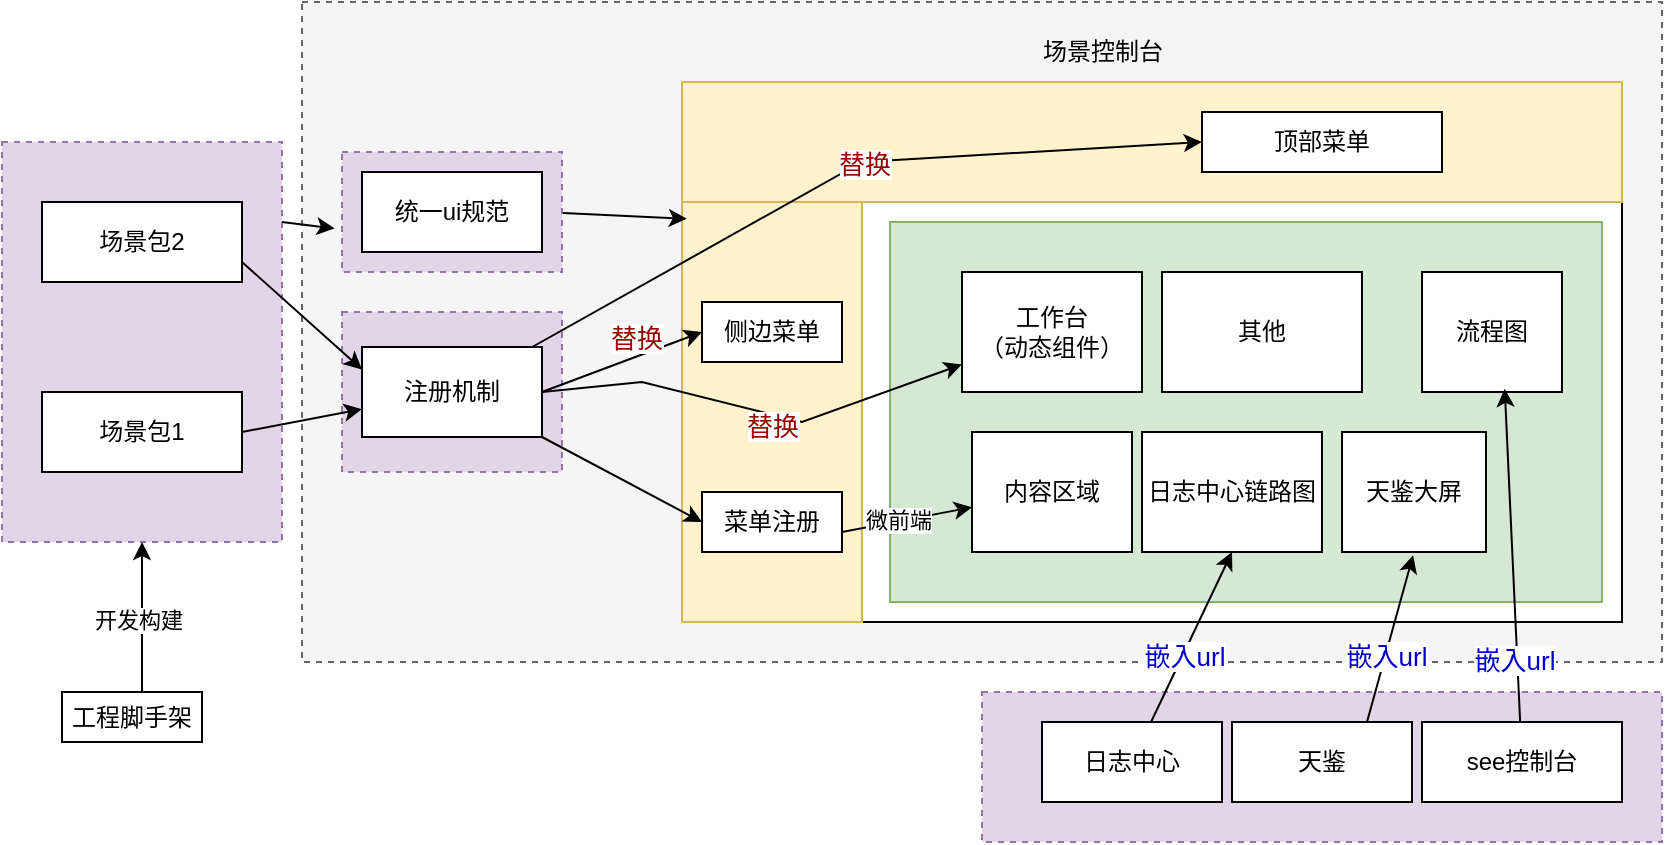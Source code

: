 <mxfile version="24.7.14">
  <diagram name="第 1 页" id="cqhHoukOKBnEsIwZ5uYo">
    <mxGraphModel dx="1050" dy="574" grid="1" gridSize="10" guides="1" tooltips="1" connect="1" arrows="1" fold="1" page="1" pageScale="1" pageWidth="827" pageHeight="1169" math="0" shadow="0">
      <root>
        <mxCell id="0" />
        <mxCell id="1" parent="0" />
        <mxCell id="mE_IgQp_bbBxzPFS58c7-73" value="" style="rounded=0;whiteSpace=wrap;html=1;fillColor=#f5f5f5;strokeColor=#666666;dashed=1;fontColor=#333333;" vertex="1" parent="1">
          <mxGeometry x="280" y="210" width="680" height="330" as="geometry" />
        </mxCell>
        <mxCell id="mE_IgQp_bbBxzPFS58c7-72" value="" style="rounded=0;whiteSpace=wrap;html=1;fillColor=#e1d5e7;strokeColor=#9673a6;dashed=1;" vertex="1" parent="1">
          <mxGeometry x="620" y="555" width="340" height="75" as="geometry" />
        </mxCell>
        <mxCell id="mE_IgQp_bbBxzPFS58c7-62" value="" style="rounded=0;whiteSpace=wrap;html=1;fillColor=#e1d5e7;strokeColor=#9673a6;dashed=1;" vertex="1" parent="1">
          <mxGeometry x="300" y="365" width="110" height="80" as="geometry" />
        </mxCell>
        <mxCell id="mE_IgQp_bbBxzPFS58c7-61" value="" style="rounded=0;whiteSpace=wrap;html=1;fillColor=#e1d5e7;strokeColor=#9673a6;dashed=1;" vertex="1" parent="1">
          <mxGeometry x="130" y="280" width="140" height="200" as="geometry" />
        </mxCell>
        <mxCell id="mE_IgQp_bbBxzPFS58c7-2" value="" style="rounded=0;whiteSpace=wrap;html=1;" vertex="1" parent="1">
          <mxGeometry x="470" y="250" width="470" height="270" as="geometry" />
        </mxCell>
        <mxCell id="mE_IgQp_bbBxzPFS58c7-3" value="" style="rounded=0;whiteSpace=wrap;html=1;fillColor=#fff2cc;strokeColor=#d6b656;" vertex="1" parent="1">
          <mxGeometry x="470" y="250" width="470" height="60" as="geometry" />
        </mxCell>
        <mxCell id="mE_IgQp_bbBxzPFS58c7-4" value="" style="rounded=0;whiteSpace=wrap;html=1;fillColor=#fff2cc;strokeColor=#d6b656;" vertex="1" parent="1">
          <mxGeometry x="470" y="310" width="90" height="210" as="geometry" />
        </mxCell>
        <mxCell id="mE_IgQp_bbBxzPFS58c7-5" value="顶部菜单" style="rounded=0;whiteSpace=wrap;html=1;" vertex="1" parent="1">
          <mxGeometry x="730" y="265" width="120" height="30" as="geometry" />
        </mxCell>
        <mxCell id="mE_IgQp_bbBxzPFS58c7-6" value="侧边菜单" style="rounded=0;whiteSpace=wrap;html=1;" vertex="1" parent="1">
          <mxGeometry x="480" y="360" width="70" height="30" as="geometry" />
        </mxCell>
        <mxCell id="mE_IgQp_bbBxzPFS58c7-8" value="场景包1" style="rounded=0;whiteSpace=wrap;html=1;" vertex="1" parent="1">
          <mxGeometry x="150" y="405" width="100" height="40" as="geometry" />
        </mxCell>
        <mxCell id="mE_IgQp_bbBxzPFS58c7-14" value="场景包2" style="rounded=0;whiteSpace=wrap;html=1;" vertex="1" parent="1">
          <mxGeometry x="150" y="310" width="100" height="40" as="geometry" />
        </mxCell>
        <mxCell id="mE_IgQp_bbBxzPFS58c7-24" value="注册机制" style="rounded=0;whiteSpace=wrap;html=1;" vertex="1" parent="1">
          <mxGeometry x="310" y="382.5" width="90" height="45" as="geometry" />
        </mxCell>
        <mxCell id="mE_IgQp_bbBxzPFS58c7-25" value="" style="endArrow=classic;html=1;rounded=0;exitX=1;exitY=0.75;exitDx=0;exitDy=0;entryX=0;entryY=0.25;entryDx=0;entryDy=0;" edge="1" parent="1" source="mE_IgQp_bbBxzPFS58c7-14" target="mE_IgQp_bbBxzPFS58c7-24">
          <mxGeometry width="50" height="50" relative="1" as="geometry">
            <mxPoint x="190" y="325" as="sourcePoint" />
            <mxPoint x="280" y="360" as="targetPoint" />
            <Array as="points" />
          </mxGeometry>
        </mxCell>
        <mxCell id="mE_IgQp_bbBxzPFS58c7-31" value="" style="endArrow=classic;html=1;rounded=0;entryX=0.553;entryY=0.5;entryDx=0;entryDy=0;entryPerimeter=0;" edge="1" parent="1" source="mE_IgQp_bbBxzPFS58c7-24" target="mE_IgQp_bbBxzPFS58c7-3">
          <mxGeometry width="50" height="50" relative="1" as="geometry">
            <mxPoint x="400" y="365" as="sourcePoint" />
            <mxPoint x="710" y="280" as="targetPoint" />
            <Array as="points">
              <mxPoint x="560" y="290" />
            </Array>
          </mxGeometry>
        </mxCell>
        <mxCell id="mE_IgQp_bbBxzPFS58c7-37" value="替换" style="edgeLabel;html=1;align=center;verticalAlign=middle;resizable=0;points=[];fontSize=13;fontColor=#990000;" vertex="1" connectable="0" parent="mE_IgQp_bbBxzPFS58c7-31">
          <mxGeometry x="-0.026" y="3" relative="1" as="geometry">
            <mxPoint x="14" y="-4" as="offset" />
          </mxGeometry>
        </mxCell>
        <mxCell id="mE_IgQp_bbBxzPFS58c7-33" value="" style="rounded=0;whiteSpace=wrap;html=1;fillColor=#d5e8d4;strokeColor=#82b366;" vertex="1" parent="1">
          <mxGeometry x="574" y="320" width="356" height="190" as="geometry" />
        </mxCell>
        <mxCell id="mE_IgQp_bbBxzPFS58c7-35" value="" style="endArrow=classic;html=1;rounded=0;exitX=1;exitY=0.5;exitDx=0;exitDy=0;" edge="1" parent="1" source="mE_IgQp_bbBxzPFS58c7-24" target="mE_IgQp_bbBxzPFS58c7-39">
          <mxGeometry width="50" height="50" relative="1" as="geometry">
            <mxPoint x="320" y="150" as="sourcePoint" />
            <mxPoint x="403.077" y="250" as="targetPoint" />
            <Array as="points">
              <mxPoint x="450" y="400" />
              <mxPoint x="530" y="420" />
            </Array>
          </mxGeometry>
        </mxCell>
        <mxCell id="mE_IgQp_bbBxzPFS58c7-44" value="替换" style="edgeLabel;html=1;align=center;verticalAlign=middle;resizable=0;points=[];fontSize=13;fontColor=#990000;" vertex="1" connectable="0" parent="mE_IgQp_bbBxzPFS58c7-35">
          <mxGeometry x="0.072" y="4" relative="1" as="geometry">
            <mxPoint y="10" as="offset" />
          </mxGeometry>
        </mxCell>
        <mxCell id="mE_IgQp_bbBxzPFS58c7-39" value="工作台&lt;br&gt;（动态组件）" style="rounded=0;whiteSpace=wrap;html=1;" vertex="1" parent="1">
          <mxGeometry x="610" y="345" width="90" height="60" as="geometry" />
        </mxCell>
        <mxCell id="mE_IgQp_bbBxzPFS58c7-51" value="菜单注册" style="rounded=0;whiteSpace=wrap;html=1;" vertex="1" parent="1">
          <mxGeometry x="480" y="455" width="70" height="30" as="geometry" />
        </mxCell>
        <mxCell id="mE_IgQp_bbBxzPFS58c7-53" value="" style="endArrow=classic;html=1;rounded=0;exitX=1;exitY=0.5;exitDx=0;exitDy=0;entryX=0;entryY=0.5;entryDx=0;entryDy=0;" edge="1" parent="1" source="mE_IgQp_bbBxzPFS58c7-24" target="mE_IgQp_bbBxzPFS58c7-6">
          <mxGeometry width="50" height="50" relative="1" as="geometry">
            <mxPoint x="380" y="345" as="sourcePoint" />
            <mxPoint x="470" y="380" as="targetPoint" />
            <Array as="points" />
          </mxGeometry>
        </mxCell>
        <mxCell id="mE_IgQp_bbBxzPFS58c7-54" value="替换" style="edgeLabel;html=1;align=center;verticalAlign=middle;resizable=0;points=[];fontSize=13;fontColor=#990000;" vertex="1" connectable="0" parent="mE_IgQp_bbBxzPFS58c7-53">
          <mxGeometry x="0.57" y="2" relative="1" as="geometry">
            <mxPoint x="-15" y="-2" as="offset" />
          </mxGeometry>
        </mxCell>
        <mxCell id="mE_IgQp_bbBxzPFS58c7-55" value="" style="endArrow=classic;html=1;rounded=0;exitX=1;exitY=0.5;exitDx=0;exitDy=0;" edge="1" parent="1" source="mE_IgQp_bbBxzPFS58c7-8" target="mE_IgQp_bbBxzPFS58c7-24">
          <mxGeometry width="50" height="50" relative="1" as="geometry">
            <mxPoint x="230" y="320" as="sourcePoint" />
            <mxPoint x="320" y="355" as="targetPoint" />
            <Array as="points" />
          </mxGeometry>
        </mxCell>
        <mxCell id="mE_IgQp_bbBxzPFS58c7-56" value="" style="endArrow=classic;html=1;rounded=0;entryX=0;entryY=0.5;entryDx=0;entryDy=0;exitX=1;exitY=1;exitDx=0;exitDy=0;" edge="1" parent="1" source="mE_IgQp_bbBxzPFS58c7-24" target="mE_IgQp_bbBxzPFS58c7-51">
          <mxGeometry width="50" height="50" relative="1" as="geometry">
            <mxPoint x="364" y="505" as="sourcePoint" />
            <mxPoint x="414" y="455" as="targetPoint" />
          </mxGeometry>
        </mxCell>
        <mxCell id="mE_IgQp_bbBxzPFS58c7-57" value="流程图" style="rounded=0;whiteSpace=wrap;html=1;" vertex="1" parent="1">
          <mxGeometry x="840" y="345" width="70" height="60" as="geometry" />
        </mxCell>
        <mxCell id="mE_IgQp_bbBxzPFS58c7-58" value="see控制台" style="rounded=0;whiteSpace=wrap;html=1;" vertex="1" parent="1">
          <mxGeometry x="840" y="570" width="100" height="40" as="geometry" />
        </mxCell>
        <mxCell id="mE_IgQp_bbBxzPFS58c7-59" value="" style="endArrow=classic;html=1;rounded=0;entryX=0.591;entryY=0.974;entryDx=0;entryDy=0;entryPerimeter=0;" edge="1" parent="1" source="mE_IgQp_bbBxzPFS58c7-58" target="mE_IgQp_bbBxzPFS58c7-57">
          <mxGeometry width="50" height="50" relative="1" as="geometry">
            <mxPoint x="910" y="570" as="sourcePoint" />
            <mxPoint x="890" y="485" as="targetPoint" />
          </mxGeometry>
        </mxCell>
        <mxCell id="mE_IgQp_bbBxzPFS58c7-60" value="嵌入url" style="edgeLabel;html=1;align=center;verticalAlign=middle;resizable=0;points=[];fontSize=13;fontColor=#0000CC;" vertex="1" connectable="0" parent="mE_IgQp_bbBxzPFS58c7-59">
          <mxGeometry x="-0.21" relative="1" as="geometry">
            <mxPoint y="35" as="offset" />
          </mxGeometry>
        </mxCell>
        <mxCell id="mE_IgQp_bbBxzPFS58c7-63" value="日志中心链路图" style="rounded=0;whiteSpace=wrap;html=1;" vertex="1" parent="1">
          <mxGeometry x="700" y="425" width="90" height="60" as="geometry" />
        </mxCell>
        <mxCell id="mE_IgQp_bbBxzPFS58c7-64" value="日志中心" style="rounded=0;whiteSpace=wrap;html=1;" vertex="1" parent="1">
          <mxGeometry x="650" y="570" width="90" height="40" as="geometry" />
        </mxCell>
        <mxCell id="mE_IgQp_bbBxzPFS58c7-65" value="" style="endArrow=classic;html=1;rounded=0;entryX=0.5;entryY=1;entryDx=0;entryDy=0;" edge="1" parent="1" source="mE_IgQp_bbBxzPFS58c7-64" target="mE_IgQp_bbBxzPFS58c7-63">
          <mxGeometry width="50" height="50" relative="1" as="geometry">
            <mxPoint x="685" y="570" as="sourcePoint" />
            <mxPoint x="675" y="485" as="targetPoint" />
          </mxGeometry>
        </mxCell>
        <mxCell id="mE_IgQp_bbBxzPFS58c7-66" value="嵌入url" style="edgeLabel;html=1;align=center;verticalAlign=middle;resizable=0;points=[];fontSize=13;fontColor=#0000CC;" vertex="1" connectable="0" parent="mE_IgQp_bbBxzPFS58c7-65">
          <mxGeometry x="-0.21" relative="1" as="geometry">
            <mxPoint as="offset" />
          </mxGeometry>
        </mxCell>
        <mxCell id="mE_IgQp_bbBxzPFS58c7-67" value="天鉴" style="rounded=0;whiteSpace=wrap;html=1;" vertex="1" parent="1">
          <mxGeometry x="745" y="570" width="90" height="40" as="geometry" />
        </mxCell>
        <mxCell id="mE_IgQp_bbBxzPFS58c7-68" value="天鉴大屏" style="rounded=0;whiteSpace=wrap;html=1;" vertex="1" parent="1">
          <mxGeometry x="800" y="425" width="72" height="60" as="geometry" />
        </mxCell>
        <mxCell id="mE_IgQp_bbBxzPFS58c7-69" value="其他" style="rounded=0;whiteSpace=wrap;html=1;" vertex="1" parent="1">
          <mxGeometry x="710" y="345" width="100" height="60" as="geometry" />
        </mxCell>
        <mxCell id="mE_IgQp_bbBxzPFS58c7-70" value="" style="endArrow=classic;html=1;rounded=0;entryX=1;entryY=0.5;entryDx=0;entryDy=0;exitX=0.75;exitY=0;exitDx=0;exitDy=0;" edge="1" parent="1" source="mE_IgQp_bbBxzPFS58c7-67">
          <mxGeometry width="50" height="50" relative="1" as="geometry">
            <mxPoint x="835.55" y="570" as="sourcePoint" />
            <mxPoint x="835.55" y="486.6" as="targetPoint" />
          </mxGeometry>
        </mxCell>
        <mxCell id="mE_IgQp_bbBxzPFS58c7-71" value="嵌入url" style="edgeLabel;html=1;align=center;verticalAlign=middle;resizable=0;points=[];fontSize=13;fontColor=#0000CC;" vertex="1" connectable="0" parent="mE_IgQp_bbBxzPFS58c7-70">
          <mxGeometry x="-0.21" relative="1" as="geometry">
            <mxPoint as="offset" />
          </mxGeometry>
        </mxCell>
        <mxCell id="mE_IgQp_bbBxzPFS58c7-75" value="场景控制台" style="text;html=1;align=center;verticalAlign=middle;resizable=0;points=[];autosize=1;strokeColor=none;fillColor=none;" vertex="1" parent="1">
          <mxGeometry x="640" y="220" width="80" height="30" as="geometry" />
        </mxCell>
        <mxCell id="mE_IgQp_bbBxzPFS58c7-76" value="内容区域" style="rounded=0;whiteSpace=wrap;html=1;" vertex="1" parent="1">
          <mxGeometry x="615" y="425" width="80" height="60" as="geometry" />
        </mxCell>
        <mxCell id="mE_IgQp_bbBxzPFS58c7-78" value="" style="endArrow=classic;html=1;rounded=0;" edge="1" parent="1" target="mE_IgQp_bbBxzPFS58c7-76">
          <mxGeometry width="50" height="50" relative="1" as="geometry">
            <mxPoint x="550" y="475" as="sourcePoint" />
            <mxPoint x="600" y="425" as="targetPoint" />
          </mxGeometry>
        </mxCell>
        <mxCell id="mE_IgQp_bbBxzPFS58c7-79" value="微前端" style="edgeLabel;html=1;align=center;verticalAlign=middle;resizable=0;points=[];" vertex="1" connectable="0" parent="mE_IgQp_bbBxzPFS58c7-78">
          <mxGeometry x="-0.148" y="1" relative="1" as="geometry">
            <mxPoint as="offset" />
          </mxGeometry>
        </mxCell>
        <mxCell id="mE_IgQp_bbBxzPFS58c7-84" value="" style="endArrow=classic;html=1;rounded=0;entryX=-0.033;entryY=0.637;entryDx=0;entryDy=0;entryPerimeter=0;" edge="1" parent="1" target="mE_IgQp_bbBxzPFS58c7-86">
          <mxGeometry width="50" height="50" relative="1" as="geometry">
            <mxPoint x="270" y="320" as="sourcePoint" />
            <mxPoint x="350" y="355" as="targetPoint" />
            <Array as="points">
              <mxPoint x="270" y="320" />
            </Array>
          </mxGeometry>
        </mxCell>
        <mxCell id="mE_IgQp_bbBxzPFS58c7-85" value="" style="endArrow=classic;html=1;rounded=0;exitX=1;exitY=0.5;exitDx=0;exitDy=0;entryX=0.027;entryY=0.04;entryDx=0;entryDy=0;entryPerimeter=0;" edge="1" parent="1" source="mE_IgQp_bbBxzPFS58c7-81" target="mE_IgQp_bbBxzPFS58c7-4">
          <mxGeometry width="50" height="50" relative="1" as="geometry">
            <mxPoint x="414" y="265" as="sourcePoint" />
            <mxPoint x="614.36" y="195.66" as="targetPoint" />
            <Array as="points" />
          </mxGeometry>
        </mxCell>
        <mxCell id="mE_IgQp_bbBxzPFS58c7-87" value="工程脚手架" style="rounded=0;whiteSpace=wrap;html=1;" vertex="1" parent="1">
          <mxGeometry x="160" y="555" width="70" height="25" as="geometry" />
        </mxCell>
        <mxCell id="mE_IgQp_bbBxzPFS58c7-88" value="" style="endArrow=classic;html=1;rounded=0;entryX=0.5;entryY=1;entryDx=0;entryDy=0;" edge="1" parent="1" target="mE_IgQp_bbBxzPFS58c7-61">
          <mxGeometry width="50" height="50" relative="1" as="geometry">
            <mxPoint x="200" y="555" as="sourcePoint" />
            <mxPoint x="250" y="505" as="targetPoint" />
          </mxGeometry>
        </mxCell>
        <mxCell id="mE_IgQp_bbBxzPFS58c7-89" value="开发构建" style="edgeLabel;html=1;align=center;verticalAlign=middle;resizable=0;points=[];" vertex="1" connectable="0" parent="mE_IgQp_bbBxzPFS58c7-88">
          <mxGeometry x="-0.024" y="2" relative="1" as="geometry">
            <mxPoint as="offset" />
          </mxGeometry>
        </mxCell>
        <mxCell id="mE_IgQp_bbBxzPFS58c7-86" value="" style="rounded=0;whiteSpace=wrap;html=1;dashed=1;fillColor=#e1d5e7;strokeColor=#9673a6;movable=1;resizable=1;rotatable=1;deletable=1;editable=1;locked=0;connectable=1;" vertex="1" parent="1">
          <mxGeometry x="300" y="285" width="110" height="60" as="geometry" />
        </mxCell>
        <mxCell id="mE_IgQp_bbBxzPFS58c7-81" value="统一ui规范" style="rounded=0;whiteSpace=wrap;html=1;movable=1;resizable=1;rotatable=1;deletable=1;editable=1;locked=0;connectable=1;" vertex="1" parent="1">
          <mxGeometry x="310" y="295" width="90" height="40" as="geometry" />
        </mxCell>
      </root>
    </mxGraphModel>
  </diagram>
</mxfile>
